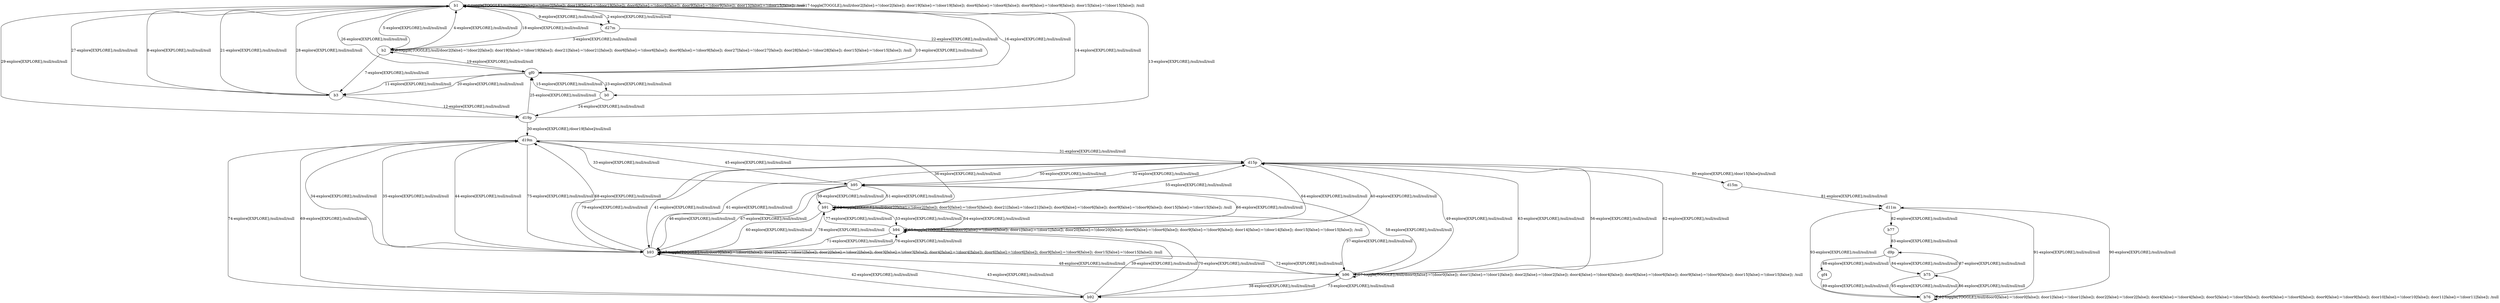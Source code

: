 # Total number of goals covered by this test: 1
# b77 --> d9p

digraph g {
"b1" -> "b1" [label = "1-toggle[TOGGLE];/null/door2[false]:=!(door2[false]); door19[false]:=!(door19[false]); door6[false]:=!(door6[false]); door9[false]:=!(door9[false]); door15[false]:=!(door15[false]); /null"];
"b1" -> "d27m" [label = "2-explore[EXPLORE];/null/null/null"];
"d27m" -> "b2" [label = "3-explore[EXPLORE];/null/null/null"];
"b2" -> "b1" [label = "4-explore[EXPLORE];/null/null/null"];
"b1" -> "b2" [label = "5-explore[EXPLORE];/null/null/null"];
"b2" -> "b2" [label = "6-toggle[TOGGLE];/null/door2[false]:=!(door2[false]); door19[false]:=!(door19[false]); door21[false]:=!(door21[false]); door6[false]:=!(door6[false]); door9[false]:=!(door9[false]); door27[false]:=!(door27[false]); door28[false]:=!(door28[false]); door15[false]:=!(door15[false]); /null"];
"b2" -> "b3" [label = "7-explore[EXPLORE];/null/null/null"];
"b3" -> "b1" [label = "8-explore[EXPLORE];/null/null/null"];
"b1" -> "d27m" [label = "9-explore[EXPLORE];/null/null/null"];
"d27m" -> "gf0" [label = "10-explore[EXPLORE];/null/null/null"];
"gf0" -> "b3" [label = "11-explore[EXPLORE];/null/null/null"];
"b3" -> "d19p" [label = "12-explore[EXPLORE];/null/null/null"];
"d19p" -> "b1" [label = "13-explore[EXPLORE];/null/null/null"];
"b1" -> "b0" [label = "14-explore[EXPLORE];/null/null/null"];
"b0" -> "gf0" [label = "15-explore[EXPLORE];/null/null/null"];
"gf0" -> "b1" [label = "16-explore[EXPLORE];/null/null/null"];
"b1" -> "b1" [label = "17-toggle[TOGGLE];/null/door2[false]:=!(door2[false]); door19[false]:=!(door19[false]); door6[false]:=!(door6[false]); door9[false]:=!(door9[false]); door15[false]:=!(door15[false]); /null"];
"b1" -> "b2" [label = "18-explore[EXPLORE];/null/null/null"];
"b2" -> "gf0" [label = "19-explore[EXPLORE];/null/null/null"];
"gf0" -> "b3" [label = "20-explore[EXPLORE];/null/null/null"];
"b3" -> "b1" [label = "21-explore[EXPLORE];/null/null/null"];
"b1" -> "gf0" [label = "22-explore[EXPLORE];/null/null/null"];
"gf0" -> "b0" [label = "23-explore[EXPLORE];/null/null/null"];
"b0" -> "d19p" [label = "24-explore[EXPLORE];/null/null/null"];
"d19p" -> "gf0" [label = "25-explore[EXPLORE];/null/null/null"];
"gf0" -> "b1" [label = "26-explore[EXPLORE];/null/null/null"];
"b1" -> "b3" [label = "27-explore[EXPLORE];/null/null/null"];
"b3" -> "b1" [label = "28-explore[EXPLORE];/null/null/null"];
"b1" -> "d19p" [label = "29-explore[EXPLORE];/null/null/null"];
"d19p" -> "d19m" [label = "30-explore[EXPLORE];/door19[false]/null/null"];
"d19m" -> "d15p" [label = "31-explore[EXPLORE];/null/null/null"];
"d15p" -> "b95" [label = "32-explore[EXPLORE];/null/null/null"];
"b95" -> "d19m" [label = "33-explore[EXPLORE];/null/null/null"];
"d19m" -> "b93" [label = "34-explore[EXPLORE];/null/null/null"];
"b93" -> "d19m" [label = "35-explore[EXPLORE];/null/null/null"];
"d19m" -> "b91" [label = "36-explore[EXPLORE];/null/null/null"];
"b91" -> "b96" [label = "37-explore[EXPLORE];/null/null/null"];
"b96" -> "b92" [label = "38-explore[EXPLORE];/null/null/null"];
"b92" -> "b94" [label = "39-explore[EXPLORE];/null/null/null"];
"b94" -> "d15p" [label = "40-explore[EXPLORE];/null/null/null"];
"d15p" -> "b93" [label = "41-explore[EXPLORE];/null/null/null"];
"b93" -> "b92" [label = "42-explore[EXPLORE];/null/null/null"];
"b92" -> "b93" [label = "43-explore[EXPLORE];/null/null/null"];
"b93" -> "d19m" [label = "44-explore[EXPLORE];/null/null/null"];
"d19m" -> "b95" [label = "45-explore[EXPLORE];/null/null/null"];
"b95" -> "b93" [label = "46-explore[EXPLORE];/null/null/null"];
"b93" -> "b93" [label = "47-toggle[TOGGLE];/null/door0[false]:=!(door0[false]); door1[false]:=!(door1[false]); door2[false]:=!(door2[false]); door3[false]:=!(door3[false]); door4[false]:=!(door4[false]); door6[false]:=!(door6[false]); door9[false]:=!(door9[false]); door15[false]:=!(door15[false]); /null"];
"b93" -> "b96" [label = "48-explore[EXPLORE];/null/null/null"];
"b96" -> "d15p" [label = "49-explore[EXPLORE];/null/null/null"];
"d15p" -> "b95" [label = "50-explore[EXPLORE];/null/null/null"];
"b95" -> "b91" [label = "51-explore[EXPLORE];/null/null/null"];
"b91" -> "b91" [label = "52-toggle[TOGGLE];/null/door2[false]:=!(door2[false]); door5[false]:=!(door5[false]); door21[false]:=!(door21[false]); door6[false]:=!(door6[false]); door9[false]:=!(door9[false]); door15[false]:=!(door15[false]); /null"];
"b91" -> "b94" [label = "53-explore[EXPLORE];/null/null/null"];
"b94" -> "b91" [label = "54-explore[EXPLORE];/null/null/null"];
"b91" -> "d15p" [label = "55-explore[EXPLORE];/null/null/null"];
"d15p" -> "b96" [label = "56-explore[EXPLORE];/null/null/null"];
"b96" -> "b96" [label = "57-toggle[TOGGLE];/null/door0[false]:=!(door0[false]); door1[false]:=!(door1[false]); door2[false]:=!(door2[false]); door4[false]:=!(door4[false]); door6[false]:=!(door6[false]); door9[false]:=!(door9[false]); door15[false]:=!(door15[false]); /null"];
"b96" -> "b95" [label = "58-explore[EXPLORE];/null/null/null"];
"b95" -> "b91" [label = "59-explore[EXPLORE];/null/null/null"];
"b91" -> "b93" [label = "60-explore[EXPLORE];/null/null/null"];
"b93" -> "d15p" [label = "61-explore[EXPLORE];/null/null/null"];
"d15p" -> "b96" [label = "62-explore[EXPLORE];/null/null/null"];
"b96" -> "d15p" [label = "63-explore[EXPLORE];/null/null/null"];
"d15p" -> "b94" [label = "64-explore[EXPLORE];/null/null/null"];
"b94" -> "b94" [label = "65-toggle[TOGGLE];/null/door0[false]:=!(door0[false]); door1[false]:=!(door1[false]); door20[false]:=!(door20[false]); door6[false]:=!(door6[false]); door9[false]:=!(door9[false]); door14[false]:=!(door14[false]); door15[false]:=!(door15[false]); /null"];
"b94" -> "b95" [label = "66-explore[EXPLORE];/null/null/null"];
"b95" -> "b93" [label = "67-explore[EXPLORE];/null/null/null"];
"b93" -> "d19m" [label = "68-explore[EXPLORE];/null/null/null"];
"d19m" -> "b92" [label = "69-explore[EXPLORE];/null/null/null"];
"b92" -> "b94" [label = "70-explore[EXPLORE];/null/null/null"];
"b94" -> "b93" [label = "71-explore[EXPLORE];/null/null/null"];
"b93" -> "b96" [label = "72-explore[EXPLORE];/null/null/null"];
"b96" -> "b92" [label = "73-explore[EXPLORE];/null/null/null"];
"b92" -> "d19m" [label = "74-explore[EXPLORE];/null/null/null"];
"d19m" -> "b93" [label = "75-explore[EXPLORE];/null/null/null"];
"b93" -> "b94" [label = "76-explore[EXPLORE];/null/null/null"];
"b94" -> "b91" [label = "77-explore[EXPLORE];/null/null/null"];
"b91" -> "b93" [label = "78-explore[EXPLORE];/null/null/null"];
"b93" -> "d15p" [label = "79-explore[EXPLORE];/null/null/null"];
"d15p" -> "d15m" [label = "80-explore[EXPLORE];/door15[false]/null/null"];
"d15m" -> "d11m" [label = "81-explore[EXPLORE];/null/null/null"];
"d11m" -> "b77" [label = "82-explore[EXPLORE];/null/null/null"];
"b77" -> "d9p" [label = "83-explore[EXPLORE];/null/null/null"];
"d9p" -> "b75" [label = "84-explore[EXPLORE];/null/null/null"];
"b75" -> "b76" [label = "85-explore[EXPLORE];/null/null/null"];
"b76" -> "b75" [label = "86-explore[EXPLORE];/null/null/null"];
"b75" -> "d9p" [label = "87-explore[EXPLORE];/null/null/null"];
"d9p" -> "gf4" [label = "88-explore[EXPLORE];/null/null/null"];
"gf4" -> "b76" [label = "89-explore[EXPLORE];/null/null/null"];
"b76" -> "d11m" [label = "90-explore[EXPLORE];/null/null/null"];
"d11m" -> "b76" [label = "91-explore[EXPLORE];/null/null/null"];
"b76" -> "b76" [label = "92-toggle[TOGGLE];/null/door0[false]:=!(door0[false]); door1[false]:=!(door1[false]); door2[false]:=!(door2[false]); door4[false]:=!(door4[false]); door5[false]:=!(door5[false]); door6[false]:=!(door6[false]); door9[false]:=!(door9[false]); door10[false]:=!(door10[false]); door11[false]:=!(door11[false]); /null"];
"b76" -> "d11m" [label = "93-explore[EXPLORE];/null/null/null"];
}
